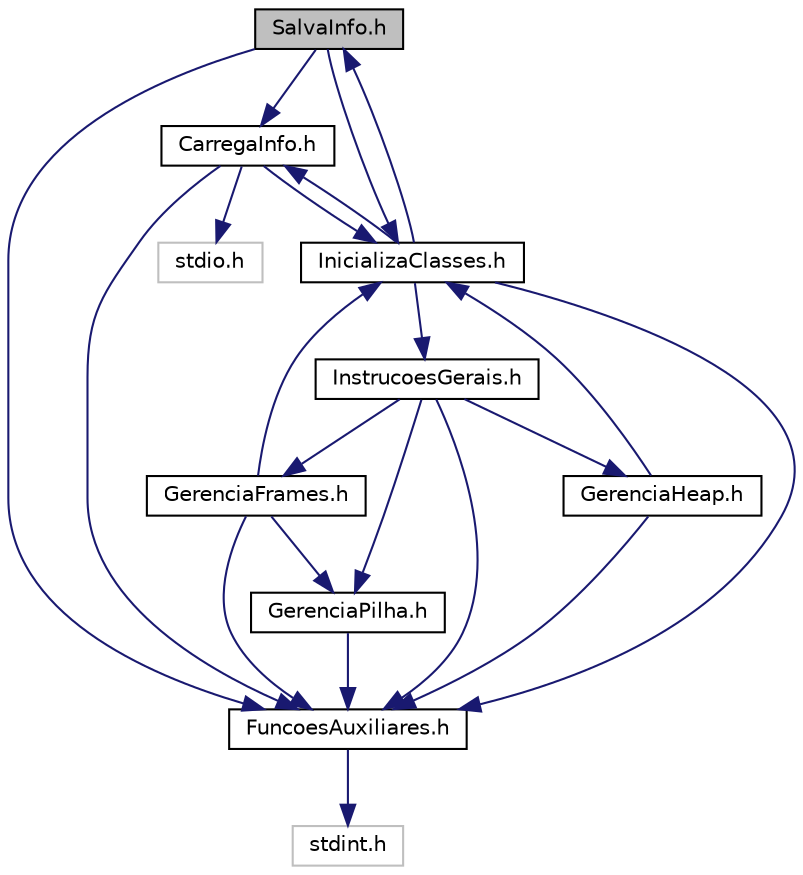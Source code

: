 digraph "SalvaInfo.h"
{
  edge [fontname="Helvetica",fontsize="10",labelfontname="Helvetica",labelfontsize="10"];
  node [fontname="Helvetica",fontsize="10",shape=record];
  Node1 [label="SalvaInfo.h",height=0.2,width=0.4,color="black", fillcolor="grey75", style="filled", fontcolor="black"];
  Node1 -> Node2 [color="midnightblue",fontsize="10",style="solid",fontname="Helvetica"];
  Node2 [label="FuncoesAuxiliares.h",height=0.2,width=0.4,color="black", fillcolor="white", style="filled",URL="$FuncoesAuxiliares_8h.html",tooltip="Arquivo de Funcoes Auxiliares. "];
  Node2 -> Node3 [color="midnightblue",fontsize="10",style="solid",fontname="Helvetica"];
  Node3 [label="stdint.h",height=0.2,width=0.4,color="grey75", fillcolor="white", style="filled"];
  Node1 -> Node4 [color="midnightblue",fontsize="10",style="solid",fontname="Helvetica"];
  Node4 [label="CarregaInfo.h",height=0.2,width=0.4,color="black", fillcolor="white", style="filled",URL="$CarregaInfo_8h.html",tooltip="Arquivo do Leitor. "];
  Node4 -> Node5 [color="midnightblue",fontsize="10",style="solid",fontname="Helvetica"];
  Node5 [label="stdio.h",height=0.2,width=0.4,color="grey75", fillcolor="white", style="filled"];
  Node4 -> Node2 [color="midnightblue",fontsize="10",style="solid",fontname="Helvetica"];
  Node4 -> Node6 [color="midnightblue",fontsize="10",style="solid",fontname="Helvetica"];
  Node6 [label="InicializaClasses.h",height=0.2,width=0.4,color="black", fillcolor="white", style="filled",URL="$InicializaClasses_8h.html",tooltip="Arquivo de inicializacao de classes. "];
  Node6 -> Node2 [color="midnightblue",fontsize="10",style="solid",fontname="Helvetica"];
  Node6 -> Node1 [color="midnightblue",fontsize="10",style="solid",fontname="Helvetica"];
  Node6 -> Node4 [color="midnightblue",fontsize="10",style="solid",fontname="Helvetica"];
  Node6 -> Node7 [color="midnightblue",fontsize="10",style="solid",fontname="Helvetica"];
  Node7 [label="InstrucoesGerais.h",height=0.2,width=0.4,color="black", fillcolor="white", style="filled",URL="$InstrucoesGerais_8h.html",tooltip="Arquivo de instrucoes gerais. "];
  Node7 -> Node8 [color="midnightblue",fontsize="10",style="solid",fontname="Helvetica"];
  Node8 [label="GerenciaFrames.h",height=0.2,width=0.4,color="black", fillcolor="white", style="filled",URL="$GerenciaFrames_8h.html",tooltip="Arquivo de Frames. "];
  Node8 -> Node6 [color="midnightblue",fontsize="10",style="solid",fontname="Helvetica"];
  Node8 -> Node9 [color="midnightblue",fontsize="10",style="solid",fontname="Helvetica"];
  Node9 [label="GerenciaPilha.h",height=0.2,width=0.4,color="black", fillcolor="white", style="filled",URL="$GerenciaPilha_8h.html",tooltip="Arquivo da Pilha. "];
  Node9 -> Node2 [color="midnightblue",fontsize="10",style="solid",fontname="Helvetica"];
  Node8 -> Node2 [color="midnightblue",fontsize="10",style="solid",fontname="Helvetica"];
  Node7 -> Node10 [color="midnightblue",fontsize="10",style="solid",fontname="Helvetica"];
  Node10 [label="GerenciaHeap.h",height=0.2,width=0.4,color="black", fillcolor="white", style="filled",URL="$GerenciaHeap_8h.html",tooltip="Arquivo da Heap. "];
  Node10 -> Node6 [color="midnightblue",fontsize="10",style="solid",fontname="Helvetica"];
  Node10 -> Node2 [color="midnightblue",fontsize="10",style="solid",fontname="Helvetica"];
  Node7 -> Node9 [color="midnightblue",fontsize="10",style="solid",fontname="Helvetica"];
  Node7 -> Node2 [color="midnightblue",fontsize="10",style="solid",fontname="Helvetica"];
  Node1 -> Node6 [color="midnightblue",fontsize="10",style="solid",fontname="Helvetica"];
}
